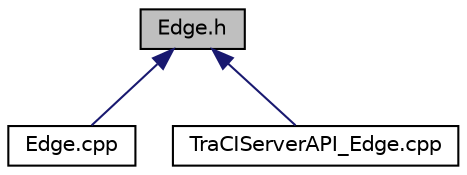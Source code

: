 digraph "Edge.h"
{
  edge [fontname="Helvetica",fontsize="10",labelfontname="Helvetica",labelfontsize="10"];
  node [fontname="Helvetica",fontsize="10",shape=record];
  Node3 [label="Edge.h",height=0.2,width=0.4,color="black", fillcolor="grey75", style="filled", fontcolor="black"];
  Node3 -> Node4 [dir="back",color="midnightblue",fontsize="10",style="solid",fontname="Helvetica"];
  Node4 [label="Edge.cpp",height=0.2,width=0.4,color="black", fillcolor="white", style="filled",URL="$d5/d8b/_edge_8cpp.html"];
  Node3 -> Node5 [dir="back",color="midnightblue",fontsize="10",style="solid",fontname="Helvetica"];
  Node5 [label="TraCIServerAPI_Edge.cpp",height=0.2,width=0.4,color="black", fillcolor="white", style="filled",URL="$d5/d04/_tra_c_i_server_a_p_i___edge_8cpp.html"];
}
